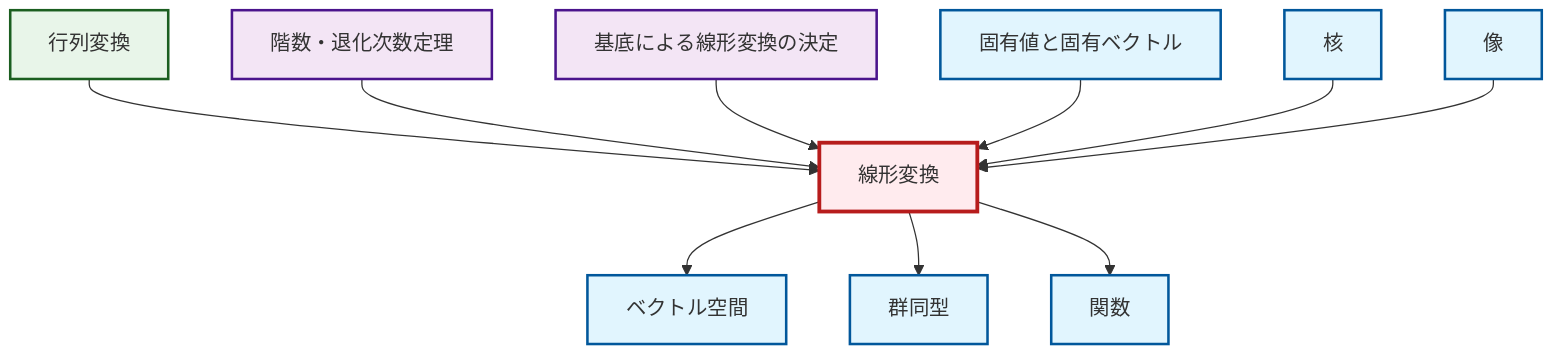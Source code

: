 graph TD
    classDef definition fill:#e1f5fe,stroke:#01579b,stroke-width:2px
    classDef theorem fill:#f3e5f5,stroke:#4a148c,stroke-width:2px
    classDef axiom fill:#fff3e0,stroke:#e65100,stroke-width:2px
    classDef example fill:#e8f5e9,stroke:#1b5e20,stroke-width:2px
    classDef current fill:#ffebee,stroke:#b71c1c,stroke-width:3px
    thm-linear-transformation-basis["基底による線形変換の決定"]:::theorem
    def-function["関数"]:::definition
    def-vector-space["ベクトル空間"]:::definition
    def-eigenvalue-eigenvector["固有値と固有ベクトル"]:::definition
    ex-matrix-transformation["行列変換"]:::example
    thm-rank-nullity["階数・退化次数定理"]:::theorem
    def-linear-transformation["線形変換"]:::definition
    def-isomorphism["群同型"]:::definition
    def-kernel["核"]:::definition
    def-image["像"]:::definition
    def-linear-transformation --> def-vector-space
    ex-matrix-transformation --> def-linear-transformation
    thm-rank-nullity --> def-linear-transformation
    thm-linear-transformation-basis --> def-linear-transformation
    def-eigenvalue-eigenvector --> def-linear-transformation
    def-linear-transformation --> def-isomorphism
    def-linear-transformation --> def-function
    def-kernel --> def-linear-transformation
    def-image --> def-linear-transformation
    class def-linear-transformation current